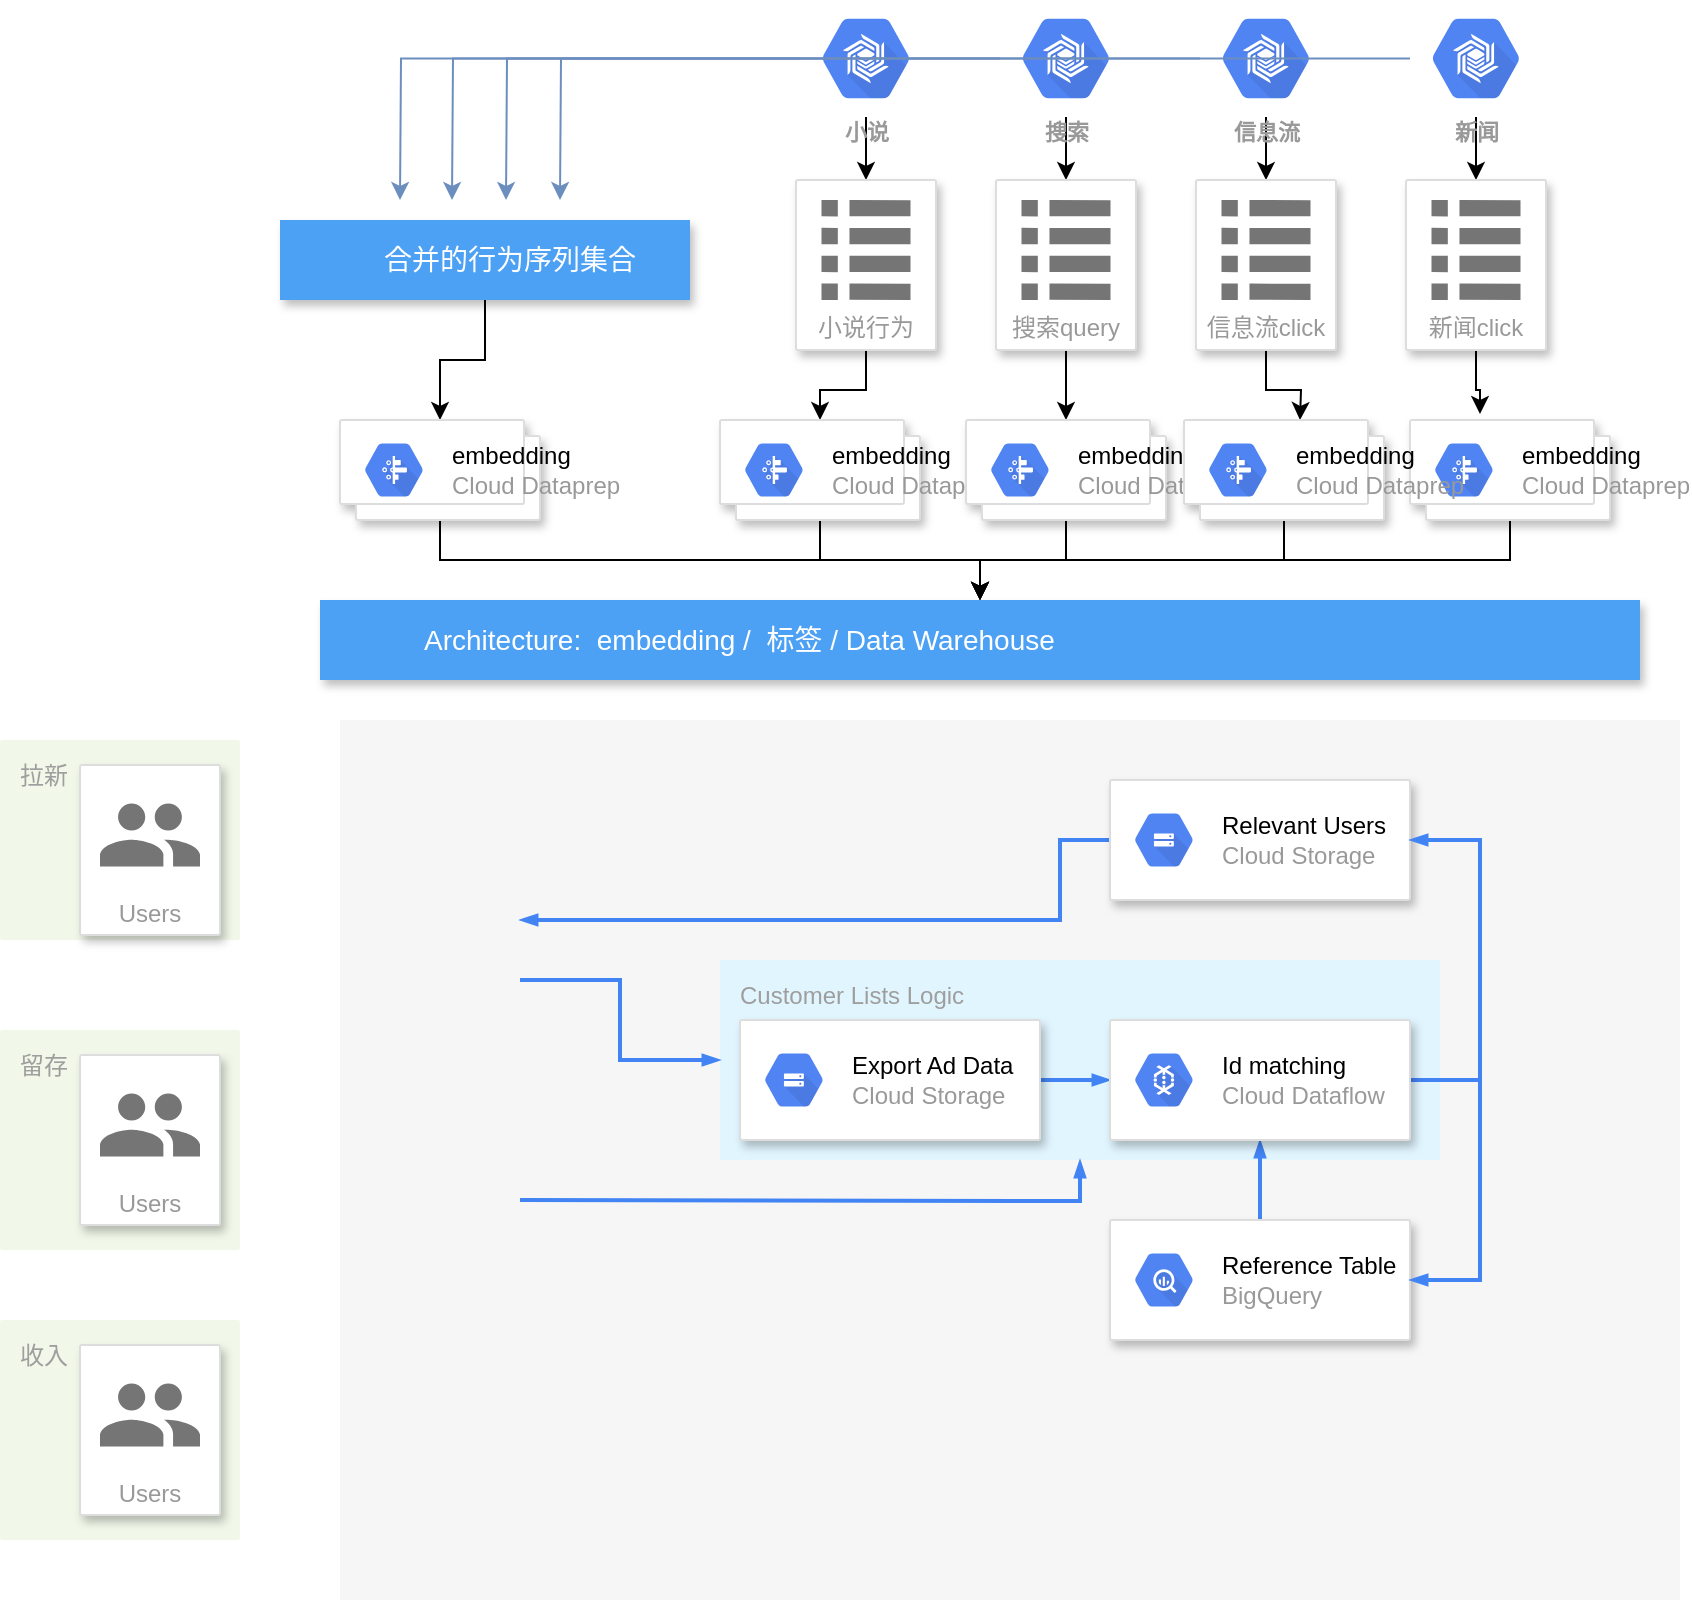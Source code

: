 <mxfile version="15.7.3" type="github">
  <diagram id="f106602c-feb2-e66a-4537-3a34d633f6aa" name="Page-1">
    <mxGraphModel dx="1256" dy="1619" grid="1" gridSize="10" guides="1" tooltips="1" connect="1" arrows="1" fold="1" page="1" pageScale="1" pageWidth="1169" pageHeight="827" background="none" math="0" shadow="0">
      <root>
        <mxCell id="0" />
        <mxCell id="1" parent="0" />
        <mxCell id="14" value="" style="fillColor=#F6F6F6;strokeColor=none;shadow=0;gradientColor=none;fontSize=14;align=left;spacing=10;fontColor=#717171;9E9E9E;verticalAlign=top;spacingTop=-4;fontStyle=0;spacingLeft=40;html=1;" parent="1" vertex="1">
          <mxGeometry x="290" y="210" width="670" height="440" as="geometry" />
        </mxCell>
        <mxCell id="711" value="Customer Lists Logic" style="rounded=1;absoluteArcSize=1;arcSize=2;html=1;strokeColor=none;gradientColor=none;shadow=0;dashed=0;strokeColor=none;fontSize=12;fontColor=#9E9E9E;align=left;verticalAlign=top;spacing=10;spacingTop=-4;fillColor=#E1F5FE;" parent="1" vertex="1">
          <mxGeometry x="480" y="330" width="360" height="100" as="geometry" />
        </mxCell>
        <mxCell id="712" style="edgeStyle=orthogonalEdgeStyle;rounded=0;html=1;labelBackgroundColor=none;startFill=1;startSize=4;endArrow=blockThin;endFill=1;endSize=4;jettySize=auto;orthogonalLoop=1;strokeColor=#4284F3;strokeWidth=2;fontSize=12;fontColor=#000000;align=center;dashed=0;" parent="1" target="711" edge="1">
          <mxGeometry relative="1" as="geometry">
            <Array as="points">
              <mxPoint x="430" y="340" />
              <mxPoint x="430" y="380" />
            </Array>
            <mxPoint x="380" y="340" as="sourcePoint" />
          </mxGeometry>
        </mxCell>
        <mxCell id="713" style="edgeStyle=orthogonalEdgeStyle;rounded=0;html=1;labelBackgroundColor=none;startFill=1;startSize=4;endArrow=blockThin;endFill=1;endSize=4;jettySize=auto;orthogonalLoop=1;strokeColor=#4284F3;strokeWidth=2;fontSize=12;fontColor=#000000;align=center;dashed=0;" parent="1" target="711" edge="1">
          <mxGeometry relative="1" as="geometry">
            <mxPoint x="380" y="450" as="sourcePoint" />
          </mxGeometry>
        </mxCell>
        <mxCell id="707" value="拉新" style="rounded=1;absoluteArcSize=1;arcSize=2;html=1;strokeColor=none;gradientColor=none;shadow=0;dashed=0;strokeColor=none;fontSize=12;fontColor=#9E9E9E;align=left;verticalAlign=top;spacing=10;spacingTop=-4;fillColor=#F1F8E9;" parent="1" vertex="1">
          <mxGeometry x="120" y="220" width="120" height="100" as="geometry" />
        </mxCell>
        <mxCell id="2" value="Architecture: &amp;nbsp;embedding / &amp;nbsp;标签 / Data Warehouse" style="fillColor=#4DA1F5;strokeColor=none;shadow=1;gradientColor=none;fontSize=14;align=left;spacingLeft=50;fontColor=#ffffff;html=1;" parent="1" vertex="1">
          <mxGeometry x="280" y="150" width="660" height="40" as="geometry" />
        </mxCell>
        <mxCell id="715" style="edgeStyle=orthogonalEdgeStyle;rounded=0;html=1;labelBackgroundColor=none;startFill=1;startSize=4;endArrow=blockThin;endFill=1;endSize=4;jettySize=auto;orthogonalLoop=1;strokeColor=#4284F3;strokeWidth=2;fontSize=12;fontColor=#000000;align=center;dashed=0;" parent="1" source="697" target="703" edge="1">
          <mxGeometry relative="1" as="geometry" />
        </mxCell>
        <mxCell id="697" value="" style="strokeColor=#dddddd;fillColor=#ffffff;shadow=1;strokeWidth=1;rounded=1;absoluteArcSize=1;arcSize=2;fontSize=10;fontColor=#9E9E9E;align=center;html=1;" parent="1" vertex="1">
          <mxGeometry x="490" y="360" width="150" height="60" as="geometry" />
        </mxCell>
        <mxCell id="698" value="&lt;font color=&quot;#000000&quot;&gt;Export Ad Data&lt;/font&gt;&lt;br&gt;Cloud Storage" style="dashed=0;connectable=0;html=1;fillColor=#5184F3;strokeColor=none;shape=mxgraph.gcp2.hexIcon;prIcon=cloud_storage;part=1;labelPosition=right;verticalLabelPosition=middle;align=left;verticalAlign=middle;spacingLeft=5;fontColor=#999999;fontSize=12;" parent="697" vertex="1">
          <mxGeometry y="0.5" width="44" height="39" relative="1" as="geometry">
            <mxPoint x="5" y="-19.5" as="offset" />
          </mxGeometry>
        </mxCell>
        <mxCell id="719" style="edgeStyle=orthogonalEdgeStyle;rounded=0;html=1;labelBackgroundColor=none;startFill=1;startSize=4;endArrow=blockThin;endFill=1;endSize=4;jettySize=auto;orthogonalLoop=1;strokeColor=#4284F3;strokeWidth=2;fontSize=12;fontColor=#000000;align=center;dashed=0;" parent="1" source="699" edge="1">
          <mxGeometry relative="1" as="geometry">
            <Array as="points">
              <mxPoint x="650" y="270" />
              <mxPoint x="650" y="310" />
            </Array>
            <mxPoint x="380" y="310" as="targetPoint" />
          </mxGeometry>
        </mxCell>
        <mxCell id="699" value="" style="strokeColor=#dddddd;fillColor=#ffffff;shadow=1;strokeWidth=1;rounded=1;absoluteArcSize=1;arcSize=2;fontSize=10;fontColor=#9E9E9E;align=center;html=1;" parent="1" vertex="1">
          <mxGeometry x="675" y="240" width="150" height="60" as="geometry" />
        </mxCell>
        <mxCell id="700" value="&lt;font color=&quot;#000000&quot;&gt;Relevant Users&lt;/font&gt;&lt;br&gt;Cloud Storage" style="dashed=0;connectable=0;html=1;fillColor=#5184F3;strokeColor=none;shape=mxgraph.gcp2.hexIcon;prIcon=cloud_storage;part=1;labelPosition=right;verticalLabelPosition=middle;align=left;verticalAlign=middle;spacingLeft=5;fontColor=#999999;fontSize=12;" parent="699" vertex="1">
          <mxGeometry y="0.5" width="44" height="39" relative="1" as="geometry">
            <mxPoint x="5" y="-19.5" as="offset" />
          </mxGeometry>
        </mxCell>
        <mxCell id="718" style="edgeStyle=orthogonalEdgeStyle;rounded=0;html=1;labelBackgroundColor=none;startFill=1;startSize=4;endArrow=blockThin;endFill=1;endSize=4;jettySize=auto;orthogonalLoop=1;strokeColor=#4284F3;strokeWidth=2;fontSize=12;fontColor=#000000;align=center;dashed=0;" parent="1" source="701" target="703" edge="1">
          <mxGeometry relative="1" as="geometry" />
        </mxCell>
        <mxCell id="701" value="" style="strokeColor=#dddddd;fillColor=#ffffff;shadow=1;strokeWidth=1;rounded=1;absoluteArcSize=1;arcSize=2;fontSize=10;fontColor=#9E9E9E;align=center;html=1;" parent="1" vertex="1">
          <mxGeometry x="675" y="460" width="150" height="60" as="geometry" />
        </mxCell>
        <mxCell id="702" value="&lt;font color=&quot;#000000&quot;&gt;Reference Table&lt;/font&gt;&lt;br&gt;BigQuery" style="dashed=0;connectable=0;html=1;fillColor=#5184F3;strokeColor=none;shape=mxgraph.gcp2.hexIcon;prIcon=bigquery;part=1;labelPosition=right;verticalLabelPosition=middle;align=left;verticalAlign=middle;spacingLeft=5;fontColor=#999999;fontSize=12;" parent="701" vertex="1">
          <mxGeometry y="0.5" width="44" height="39" relative="1" as="geometry">
            <mxPoint x="5" y="-19.5" as="offset" />
          </mxGeometry>
        </mxCell>
        <mxCell id="716" style="edgeStyle=orthogonalEdgeStyle;rounded=0;html=1;labelBackgroundColor=none;startFill=1;startSize=4;endArrow=blockThin;endFill=1;endSize=4;jettySize=auto;orthogonalLoop=1;strokeColor=#4284F3;strokeWidth=2;fontSize=12;fontColor=#000000;align=center;dashed=0;" parent="1" source="703" target="699" edge="1">
          <mxGeometry relative="1" as="geometry">
            <Array as="points">
              <mxPoint x="860" y="390" />
              <mxPoint x="860" y="270" />
            </Array>
          </mxGeometry>
        </mxCell>
        <mxCell id="717" style="edgeStyle=orthogonalEdgeStyle;rounded=0;html=1;labelBackgroundColor=none;startFill=1;startSize=4;endArrow=blockThin;endFill=1;endSize=4;jettySize=auto;orthogonalLoop=1;strokeColor=#4284F3;strokeWidth=2;fontSize=12;fontColor=#000000;align=center;dashed=0;" parent="1" source="703" target="701" edge="1">
          <mxGeometry relative="1" as="geometry">
            <Array as="points">
              <mxPoint x="860" y="390" />
              <mxPoint x="860" y="490" />
            </Array>
          </mxGeometry>
        </mxCell>
        <mxCell id="703" value="" style="strokeColor=#dddddd;fillColor=#ffffff;shadow=1;strokeWidth=1;rounded=1;absoluteArcSize=1;arcSize=2;fontSize=10;fontColor=#9E9E9E;align=center;html=1;" parent="1" vertex="1">
          <mxGeometry x="675" y="360" width="150" height="60" as="geometry" />
        </mxCell>
        <mxCell id="704" value="&lt;font color=&quot;#000000&quot;&gt;Id matching&lt;/font&gt;&lt;br&gt;Cloud Dataflow" style="dashed=0;connectable=0;html=1;fillColor=#5184F3;strokeColor=none;shape=mxgraph.gcp2.hexIcon;prIcon=cloud_dataflow;part=1;labelPosition=right;verticalLabelPosition=middle;align=left;verticalAlign=middle;spacingLeft=5;fontColor=#999999;fontSize=12;" parent="703" vertex="1">
          <mxGeometry y="0.5" width="44" height="39" relative="1" as="geometry">
            <mxPoint x="5" y="-19.5" as="offset" />
          </mxGeometry>
        </mxCell>
        <mxCell id="ImsG6VLnodtmkn8iDG3J-730" style="edgeStyle=orthogonalEdgeStyle;rounded=0;orthogonalLoop=1;jettySize=auto;html=1;fillColor=#dae8fc;strokeColor=#6c8ebf;" edge="1" parent="1" source="ImsG6VLnodtmkn8iDG3J-719">
          <mxGeometry relative="1" as="geometry">
            <mxPoint x="320" y="-50" as="targetPoint" />
          </mxGeometry>
        </mxCell>
        <mxCell id="ImsG6VLnodtmkn8iDG3J-762" value="" style="edgeStyle=orthogonalEdgeStyle;rounded=0;orthogonalLoop=1;jettySize=auto;html=1;" edge="1" parent="1" source="ImsG6VLnodtmkn8iDG3J-719" target="ImsG6VLnodtmkn8iDG3J-736">
          <mxGeometry relative="1" as="geometry" />
        </mxCell>
        <mxCell id="ImsG6VLnodtmkn8iDG3J-719" value="小说" style="sketch=0;html=1;fillColor=#5184F3;strokeColor=none;verticalAlign=top;labelPosition=center;verticalLabelPosition=bottom;align=center;spacingTop=-6;fontSize=11;fontStyle=1;fontColor=#999999;shape=mxgraph.gcp2.hexIcon;prIcon=cloud_bigtable" vertex="1" parent="1">
          <mxGeometry x="520" y="-150" width="66" height="58.5" as="geometry" />
        </mxCell>
        <mxCell id="ImsG6VLnodtmkn8iDG3J-727" style="edgeStyle=orthogonalEdgeStyle;rounded=0;orthogonalLoop=1;jettySize=auto;html=1;fillColor=#dae8fc;strokeColor=#6c8ebf;" edge="1" parent="1" source="ImsG6VLnodtmkn8iDG3J-722">
          <mxGeometry relative="1" as="geometry">
            <mxPoint x="346" y="-50" as="targetPoint" />
          </mxGeometry>
        </mxCell>
        <mxCell id="ImsG6VLnodtmkn8iDG3J-763" value="" style="edgeStyle=orthogonalEdgeStyle;rounded=0;orthogonalLoop=1;jettySize=auto;html=1;" edge="1" parent="1" source="ImsG6VLnodtmkn8iDG3J-722" target="ImsG6VLnodtmkn8iDG3J-738">
          <mxGeometry relative="1" as="geometry" />
        </mxCell>
        <mxCell id="ImsG6VLnodtmkn8iDG3J-722" value="搜索" style="sketch=0;html=1;fillColor=#5184F3;strokeColor=none;verticalAlign=top;labelPosition=center;verticalLabelPosition=bottom;align=center;spacingTop=-6;fontSize=11;fontStyle=1;fontColor=#999999;shape=mxgraph.gcp2.hexIcon;prIcon=cloud_bigtable" vertex="1" parent="1">
          <mxGeometry x="620" y="-150" width="66" height="58.5" as="geometry" />
        </mxCell>
        <mxCell id="ImsG6VLnodtmkn8iDG3J-728" style="edgeStyle=orthogonalEdgeStyle;rounded=0;orthogonalLoop=1;jettySize=auto;html=1;fillColor=#dae8fc;strokeColor=#6c8ebf;" edge="1" parent="1" source="ImsG6VLnodtmkn8iDG3J-723">
          <mxGeometry relative="1" as="geometry">
            <mxPoint x="373" y="-50" as="targetPoint" />
          </mxGeometry>
        </mxCell>
        <mxCell id="ImsG6VLnodtmkn8iDG3J-764" value="" style="edgeStyle=orthogonalEdgeStyle;rounded=0;orthogonalLoop=1;jettySize=auto;html=1;" edge="1" parent="1" source="ImsG6VLnodtmkn8iDG3J-723" target="ImsG6VLnodtmkn8iDG3J-740">
          <mxGeometry relative="1" as="geometry" />
        </mxCell>
        <mxCell id="ImsG6VLnodtmkn8iDG3J-723" value="信息流" style="sketch=0;html=1;fillColor=#5184F3;strokeColor=none;verticalAlign=top;labelPosition=center;verticalLabelPosition=bottom;align=center;spacingTop=-6;fontSize=11;fontStyle=1;fontColor=#999999;shape=mxgraph.gcp2.hexIcon;prIcon=cloud_bigtable" vertex="1" parent="1">
          <mxGeometry x="720" y="-150" width="66" height="58.5" as="geometry" />
        </mxCell>
        <mxCell id="ImsG6VLnodtmkn8iDG3J-729" style="edgeStyle=orthogonalEdgeStyle;rounded=0;orthogonalLoop=1;jettySize=auto;html=1;fillColor=#dae8fc;strokeColor=#6c8ebf;" edge="1" parent="1" source="ImsG6VLnodtmkn8iDG3J-724">
          <mxGeometry relative="1" as="geometry">
            <mxPoint x="400" y="-50" as="targetPoint" />
          </mxGeometry>
        </mxCell>
        <mxCell id="ImsG6VLnodtmkn8iDG3J-765" value="" style="edgeStyle=orthogonalEdgeStyle;rounded=0;orthogonalLoop=1;jettySize=auto;html=1;" edge="1" parent="1" source="ImsG6VLnodtmkn8iDG3J-724" target="ImsG6VLnodtmkn8iDG3J-742">
          <mxGeometry relative="1" as="geometry" />
        </mxCell>
        <mxCell id="ImsG6VLnodtmkn8iDG3J-724" value="新闻" style="sketch=0;html=1;fillColor=#5184F3;strokeColor=none;verticalAlign=top;labelPosition=center;verticalLabelPosition=bottom;align=center;spacingTop=-6;fontSize=11;fontStyle=1;fontColor=#999999;shape=mxgraph.gcp2.hexIcon;prIcon=cloud_bigtable" vertex="1" parent="1">
          <mxGeometry x="825" y="-150" width="66" height="58.5" as="geometry" />
        </mxCell>
        <mxCell id="ImsG6VLnodtmkn8iDG3J-772" value="" style="edgeStyle=orthogonalEdgeStyle;rounded=0;orthogonalLoop=1;jettySize=auto;html=1;" edge="1" parent="1" source="ImsG6VLnodtmkn8iDG3J-725" target="ImsG6VLnodtmkn8iDG3J-746">
          <mxGeometry relative="1" as="geometry" />
        </mxCell>
        <mxCell id="ImsG6VLnodtmkn8iDG3J-725" value="合并的行为序列集合" style="fillColor=#4DA1F5;strokeColor=none;shadow=1;gradientColor=none;fontSize=14;align=left;spacingLeft=50;fontColor=#ffffff;html=1;" vertex="1" parent="1">
          <mxGeometry x="260" y="-40" width="205" height="40" as="geometry" />
        </mxCell>
        <mxCell id="ImsG6VLnodtmkn8iDG3J-766" value="" style="edgeStyle=orthogonalEdgeStyle;rounded=0;orthogonalLoop=1;jettySize=auto;html=1;" edge="1" parent="1" source="ImsG6VLnodtmkn8iDG3J-736" target="ImsG6VLnodtmkn8iDG3J-760">
          <mxGeometry relative="1" as="geometry" />
        </mxCell>
        <mxCell id="ImsG6VLnodtmkn8iDG3J-736" value="小说行为" style="strokeColor=#dddddd;shadow=1;strokeWidth=1;rounded=1;absoluteArcSize=1;arcSize=2;labelPosition=center;verticalLabelPosition=middle;align=center;verticalAlign=bottom;spacingLeft=0;fontColor=#999999;fontSize=12;whiteSpace=wrap;spacingBottom=2;" vertex="1" parent="1">
          <mxGeometry x="518" y="-60" width="70" height="85" as="geometry" />
        </mxCell>
        <mxCell id="ImsG6VLnodtmkn8iDG3J-737" value="" style="sketch=0;dashed=0;connectable=0;html=1;fillColor=#757575;strokeColor=none;shape=mxgraph.gcp2.list;part=1;align=left;" vertex="1" parent="ImsG6VLnodtmkn8iDG3J-736">
          <mxGeometry x="0.5" width="44.5" height="50" relative="1" as="geometry">
            <mxPoint x="-22.25" y="10" as="offset" />
          </mxGeometry>
        </mxCell>
        <mxCell id="ImsG6VLnodtmkn8iDG3J-777" value="" style="edgeStyle=orthogonalEdgeStyle;rounded=0;orthogonalLoop=1;jettySize=auto;html=1;" edge="1" parent="1" source="ImsG6VLnodtmkn8iDG3J-738" target="ImsG6VLnodtmkn8iDG3J-773">
          <mxGeometry relative="1" as="geometry" />
        </mxCell>
        <mxCell id="ImsG6VLnodtmkn8iDG3J-738" value="搜索query" style="strokeColor=#dddddd;shadow=1;strokeWidth=1;rounded=1;absoluteArcSize=1;arcSize=2;labelPosition=center;verticalLabelPosition=middle;align=center;verticalAlign=bottom;spacingLeft=0;fontColor=#999999;fontSize=12;whiteSpace=wrap;spacingBottom=2;" vertex="1" parent="1">
          <mxGeometry x="618" y="-60" width="70" height="85" as="geometry" />
        </mxCell>
        <mxCell id="ImsG6VLnodtmkn8iDG3J-739" value="" style="sketch=0;dashed=0;connectable=0;html=1;fillColor=#757575;strokeColor=none;shape=mxgraph.gcp2.list;part=1;align=left;" vertex="1" parent="ImsG6VLnodtmkn8iDG3J-738">
          <mxGeometry x="0.5" width="44.5" height="50" relative="1" as="geometry">
            <mxPoint x="-22.25" y="10" as="offset" />
          </mxGeometry>
        </mxCell>
        <mxCell id="ImsG6VLnodtmkn8iDG3J-768" value="" style="edgeStyle=orthogonalEdgeStyle;rounded=0;orthogonalLoop=1;jettySize=auto;html=1;" edge="1" parent="1" source="ImsG6VLnodtmkn8iDG3J-740">
          <mxGeometry relative="1" as="geometry">
            <mxPoint x="770" y="60" as="targetPoint" />
          </mxGeometry>
        </mxCell>
        <mxCell id="ImsG6VLnodtmkn8iDG3J-740" value="信息流click" style="strokeColor=#dddddd;shadow=1;strokeWidth=1;rounded=1;absoluteArcSize=1;arcSize=2;labelPosition=center;verticalLabelPosition=middle;align=center;verticalAlign=bottom;spacingLeft=0;fontColor=#999999;fontSize=12;whiteSpace=wrap;spacingBottom=2;" vertex="1" parent="1">
          <mxGeometry x="718" y="-60" width="70" height="85" as="geometry" />
        </mxCell>
        <mxCell id="ImsG6VLnodtmkn8iDG3J-741" value="" style="sketch=0;dashed=0;connectable=0;html=1;fillColor=#757575;strokeColor=none;shape=mxgraph.gcp2.list;part=1;align=left;" vertex="1" parent="ImsG6VLnodtmkn8iDG3J-740">
          <mxGeometry x="0.5" width="44.5" height="50" relative="1" as="geometry">
            <mxPoint x="-22.25" y="10" as="offset" />
          </mxGeometry>
        </mxCell>
        <mxCell id="ImsG6VLnodtmkn8iDG3J-771" style="edgeStyle=orthogonalEdgeStyle;rounded=0;orthogonalLoop=1;jettySize=auto;html=1;entryX=0.35;entryY=-0.06;entryDx=0;entryDy=0;entryPerimeter=0;" edge="1" parent="1" source="ImsG6VLnodtmkn8iDG3J-742" target="ImsG6VLnodtmkn8iDG3J-754">
          <mxGeometry relative="1" as="geometry" />
        </mxCell>
        <mxCell id="ImsG6VLnodtmkn8iDG3J-742" value="新闻click" style="strokeColor=#dddddd;shadow=1;strokeWidth=1;rounded=1;absoluteArcSize=1;arcSize=2;labelPosition=center;verticalLabelPosition=middle;align=center;verticalAlign=bottom;spacingLeft=0;fontColor=#999999;fontSize=12;whiteSpace=wrap;spacingBottom=2;" vertex="1" parent="1">
          <mxGeometry x="823" y="-60" width="70" height="85" as="geometry" />
        </mxCell>
        <mxCell id="ImsG6VLnodtmkn8iDG3J-743" value="" style="sketch=0;dashed=0;connectable=0;html=1;fillColor=#757575;strokeColor=none;shape=mxgraph.gcp2.list;part=1;align=left;" vertex="1" parent="ImsG6VLnodtmkn8iDG3J-742">
          <mxGeometry x="0.5" width="44.5" height="50" relative="1" as="geometry">
            <mxPoint x="-22.25" y="10" as="offset" />
          </mxGeometry>
        </mxCell>
        <mxCell id="ImsG6VLnodtmkn8iDG3J-791" value="" style="edgeStyle=orthogonalEdgeStyle;rounded=0;orthogonalLoop=1;jettySize=auto;html=1;" edge="1" parent="1" source="ImsG6VLnodtmkn8iDG3J-746" target="2">
          <mxGeometry relative="1" as="geometry" />
        </mxCell>
        <mxCell id="ImsG6VLnodtmkn8iDG3J-746" value="" style="shape=mxgraph.gcp2.doubleRect;strokeColor=#dddddd;shadow=1;strokeWidth=1;align=left;" vertex="1" parent="1">
          <mxGeometry x="290" y="60" width="100" height="50" as="geometry" />
        </mxCell>
        <mxCell id="ImsG6VLnodtmkn8iDG3J-747" value="&lt;font color=&quot;#000000&quot;&gt;&lt;span&gt;embedding&lt;/span&gt;&lt;/font&gt;&lt;br&gt;Cloud Dataprep" style="sketch=0;dashed=0;connectable=0;html=1;fillColor=#5184F3;strokeColor=none;shape=mxgraph.gcp2.hexIcon;prIcon=cloud_dataprep;part=1;labelPosition=right;verticalLabelPosition=middle;align=left;verticalAlign=middle;spacingLeft=5;fontColor=#999999;fontSize=12;" vertex="1" parent="ImsG6VLnodtmkn8iDG3J-746">
          <mxGeometry y="0.5" width="44" height="39" relative="1" as="geometry">
            <mxPoint x="5" y="-19.5" as="offset" />
          </mxGeometry>
        </mxCell>
        <mxCell id="ImsG6VLnodtmkn8iDG3J-795" value="" style="edgeStyle=orthogonalEdgeStyle;rounded=0;orthogonalLoop=1;jettySize=auto;html=1;" edge="1" parent="1" source="ImsG6VLnodtmkn8iDG3J-754" target="2">
          <mxGeometry relative="1" as="geometry" />
        </mxCell>
        <mxCell id="ImsG6VLnodtmkn8iDG3J-754" value="" style="shape=mxgraph.gcp2.doubleRect;strokeColor=#dddddd;shadow=1;strokeWidth=1;align=left;" vertex="1" parent="1">
          <mxGeometry x="825" y="60" width="100" height="50" as="geometry" />
        </mxCell>
        <mxCell id="ImsG6VLnodtmkn8iDG3J-755" value="&lt;font color=&quot;#000000&quot;&gt;&lt;span&gt;embedding&lt;/span&gt;&lt;/font&gt;&lt;br&gt;Cloud Dataprep" style="sketch=0;dashed=0;connectable=0;html=1;fillColor=#5184F3;strokeColor=none;shape=mxgraph.gcp2.hexIcon;prIcon=cloud_dataprep;part=1;labelPosition=right;verticalLabelPosition=middle;align=left;verticalAlign=middle;spacingLeft=5;fontColor=#999999;fontSize=12;" vertex="1" parent="ImsG6VLnodtmkn8iDG3J-754">
          <mxGeometry y="0.5" width="44" height="39" relative="1" as="geometry">
            <mxPoint x="5" y="-19.5" as="offset" />
          </mxGeometry>
        </mxCell>
        <mxCell id="ImsG6VLnodtmkn8iDG3J-792" value="" style="edgeStyle=orthogonalEdgeStyle;rounded=0;orthogonalLoop=1;jettySize=auto;html=1;" edge="1" parent="1" source="ImsG6VLnodtmkn8iDG3J-760" target="2">
          <mxGeometry relative="1" as="geometry" />
        </mxCell>
        <mxCell id="ImsG6VLnodtmkn8iDG3J-760" value="" style="shape=mxgraph.gcp2.doubleRect;strokeColor=#dddddd;shadow=1;strokeWidth=1;align=left;" vertex="1" parent="1">
          <mxGeometry x="480" y="60" width="100" height="50" as="geometry" />
        </mxCell>
        <mxCell id="ImsG6VLnodtmkn8iDG3J-761" value="&lt;font color=&quot;#000000&quot;&gt;&lt;span&gt;embedding&lt;/span&gt;&lt;/font&gt;&lt;br&gt;Cloud Dataprep" style="sketch=0;dashed=0;connectable=0;html=1;fillColor=#5184F3;strokeColor=none;shape=mxgraph.gcp2.hexIcon;prIcon=cloud_dataprep;part=1;labelPosition=right;verticalLabelPosition=middle;align=left;verticalAlign=middle;spacingLeft=5;fontColor=#999999;fontSize=12;" vertex="1" parent="ImsG6VLnodtmkn8iDG3J-760">
          <mxGeometry y="0.5" width="44" height="39" relative="1" as="geometry">
            <mxPoint x="5" y="-19.5" as="offset" />
          </mxGeometry>
        </mxCell>
        <mxCell id="ImsG6VLnodtmkn8iDG3J-793" value="" style="edgeStyle=orthogonalEdgeStyle;rounded=0;orthogonalLoop=1;jettySize=auto;html=1;" edge="1" parent="1" source="ImsG6VLnodtmkn8iDG3J-773" target="2">
          <mxGeometry relative="1" as="geometry" />
        </mxCell>
        <mxCell id="ImsG6VLnodtmkn8iDG3J-773" value="" style="shape=mxgraph.gcp2.doubleRect;strokeColor=#dddddd;shadow=1;strokeWidth=1;align=left;" vertex="1" parent="1">
          <mxGeometry x="603" y="60" width="100" height="50" as="geometry" />
        </mxCell>
        <mxCell id="ImsG6VLnodtmkn8iDG3J-774" value="&lt;font color=&quot;#000000&quot;&gt;&lt;span&gt;embedding&lt;/span&gt;&lt;/font&gt;&lt;br&gt;Cloud Dataprep" style="sketch=0;dashed=0;connectable=0;html=1;fillColor=#5184F3;strokeColor=none;shape=mxgraph.gcp2.hexIcon;prIcon=cloud_dataprep;part=1;labelPosition=right;verticalLabelPosition=middle;align=left;verticalAlign=middle;spacingLeft=5;fontColor=#999999;fontSize=12;" vertex="1" parent="ImsG6VLnodtmkn8iDG3J-773">
          <mxGeometry y="0.5" width="44" height="39" relative="1" as="geometry">
            <mxPoint x="5" y="-19.5" as="offset" />
          </mxGeometry>
        </mxCell>
        <mxCell id="ImsG6VLnodtmkn8iDG3J-794" value="" style="edgeStyle=orthogonalEdgeStyle;rounded=0;orthogonalLoop=1;jettySize=auto;html=1;" edge="1" parent="1" source="ImsG6VLnodtmkn8iDG3J-775" target="2">
          <mxGeometry relative="1" as="geometry" />
        </mxCell>
        <mxCell id="ImsG6VLnodtmkn8iDG3J-775" value="" style="shape=mxgraph.gcp2.doubleRect;strokeColor=#dddddd;shadow=1;strokeWidth=1;align=left;" vertex="1" parent="1">
          <mxGeometry x="712" y="60" width="100" height="50" as="geometry" />
        </mxCell>
        <mxCell id="ImsG6VLnodtmkn8iDG3J-776" value="&lt;font color=&quot;#000000&quot;&gt;&lt;span&gt;embedding&lt;/span&gt;&lt;/font&gt;&lt;br&gt;Cloud Dataprep" style="sketch=0;dashed=0;connectable=0;html=1;fillColor=#5184F3;strokeColor=none;shape=mxgraph.gcp2.hexIcon;prIcon=cloud_dataprep;part=1;labelPosition=right;verticalLabelPosition=middle;align=left;verticalAlign=middle;spacingLeft=5;fontColor=#999999;fontSize=12;" vertex="1" parent="ImsG6VLnodtmkn8iDG3J-775">
          <mxGeometry y="0.5" width="44" height="39" relative="1" as="geometry">
            <mxPoint x="5" y="-19.5" as="offset" />
          </mxGeometry>
        </mxCell>
        <mxCell id="ImsG6VLnodtmkn8iDG3J-780" value="Users" style="strokeColor=#dddddd;shadow=1;strokeWidth=1;rounded=1;absoluteArcSize=1;arcSize=2;labelPosition=center;verticalLabelPosition=middle;align=center;verticalAlign=bottom;spacingLeft=0;fontColor=#999999;fontSize=12;whiteSpace=wrap;spacingBottom=2;" vertex="1" parent="1">
          <mxGeometry x="160" y="232.5" width="70" height="85" as="geometry" />
        </mxCell>
        <mxCell id="ImsG6VLnodtmkn8iDG3J-781" value="" style="sketch=0;dashed=0;connectable=0;html=1;fillColor=#757575;strokeColor=none;shape=mxgraph.gcp2.users;part=1;align=left;" vertex="1" parent="ImsG6VLnodtmkn8iDG3J-780">
          <mxGeometry x="0.5" width="50" height="31.5" relative="1" as="geometry">
            <mxPoint x="-25" y="19.25" as="offset" />
          </mxGeometry>
        </mxCell>
        <mxCell id="ImsG6VLnodtmkn8iDG3J-782" value="留存" style="rounded=1;absoluteArcSize=1;arcSize=2;html=1;strokeColor=none;gradientColor=none;shadow=0;dashed=0;strokeColor=none;fontSize=12;fontColor=#9E9E9E;align=left;verticalAlign=top;spacing=10;spacingTop=-4;fillColor=#F1F8E9;" vertex="1" parent="1">
          <mxGeometry x="120" y="365" width="120" height="110" as="geometry" />
        </mxCell>
        <mxCell id="ImsG6VLnodtmkn8iDG3J-783" value="Users" style="strokeColor=#dddddd;shadow=1;strokeWidth=1;rounded=1;absoluteArcSize=1;arcSize=2;labelPosition=center;verticalLabelPosition=middle;align=center;verticalAlign=bottom;spacingLeft=0;fontColor=#999999;fontSize=12;whiteSpace=wrap;spacingBottom=2;" vertex="1" parent="1">
          <mxGeometry x="160" y="377.5" width="70" height="85" as="geometry" />
        </mxCell>
        <mxCell id="ImsG6VLnodtmkn8iDG3J-784" value="" style="sketch=0;dashed=0;connectable=0;html=1;fillColor=#757575;strokeColor=none;shape=mxgraph.gcp2.users;part=1;align=left;" vertex="1" parent="ImsG6VLnodtmkn8iDG3J-783">
          <mxGeometry x="0.5" width="50" height="31.5" relative="1" as="geometry">
            <mxPoint x="-25" y="19.25" as="offset" />
          </mxGeometry>
        </mxCell>
        <mxCell id="ImsG6VLnodtmkn8iDG3J-785" value="收入" style="rounded=1;absoluteArcSize=1;arcSize=2;html=1;strokeColor=none;gradientColor=none;shadow=0;dashed=0;strokeColor=none;fontSize=12;fontColor=#9E9E9E;align=left;verticalAlign=top;spacing=10;spacingTop=-4;fillColor=#F1F8E9;" vertex="1" parent="1">
          <mxGeometry x="120" y="510" width="120" height="110" as="geometry" />
        </mxCell>
        <mxCell id="ImsG6VLnodtmkn8iDG3J-786" value="Users" style="strokeColor=#dddddd;shadow=1;strokeWidth=1;rounded=1;absoluteArcSize=1;arcSize=2;labelPosition=center;verticalLabelPosition=middle;align=center;verticalAlign=bottom;spacingLeft=0;fontColor=#999999;fontSize=12;whiteSpace=wrap;spacingBottom=2;" vertex="1" parent="1">
          <mxGeometry x="160" y="522.5" width="70" height="85" as="geometry" />
        </mxCell>
        <mxCell id="ImsG6VLnodtmkn8iDG3J-787" value="" style="sketch=0;dashed=0;connectable=0;html=1;fillColor=#757575;strokeColor=none;shape=mxgraph.gcp2.users;part=1;align=left;" vertex="1" parent="ImsG6VLnodtmkn8iDG3J-786">
          <mxGeometry x="0.5" width="50" height="31.5" relative="1" as="geometry">
            <mxPoint x="-25" y="19.25" as="offset" />
          </mxGeometry>
        </mxCell>
      </root>
    </mxGraphModel>
  </diagram>
</mxfile>
